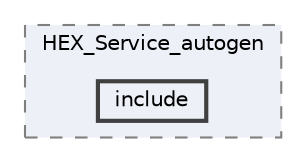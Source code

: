 digraph "build/Desktop-Debug/HEX_Service_autogen/include"
{
 // LATEX_PDF_SIZE
  bgcolor="transparent";
  edge [fontname=Helvetica,fontsize=10,labelfontname=Helvetica,labelfontsize=10];
  node [fontname=Helvetica,fontsize=10,shape=box,height=0.2,width=0.4];
  compound=true
  subgraph clusterdir_d8b16e4f432802fd54aef69889b82fa4 {
    graph [ bgcolor="#edf0f7", pencolor="grey50", label="HEX_Service_autogen", fontname=Helvetica,fontsize=10 style="filled,dashed", URL="dir_d8b16e4f432802fd54aef69889b82fa4.html",tooltip=""]
  dir_de01f163f73f3b229fd98620a8bdc92f [label="include", fillcolor="#edf0f7", color="grey25", style="filled,bold", URL="dir_de01f163f73f3b229fd98620a8bdc92f.html",tooltip=""];
  }
}
